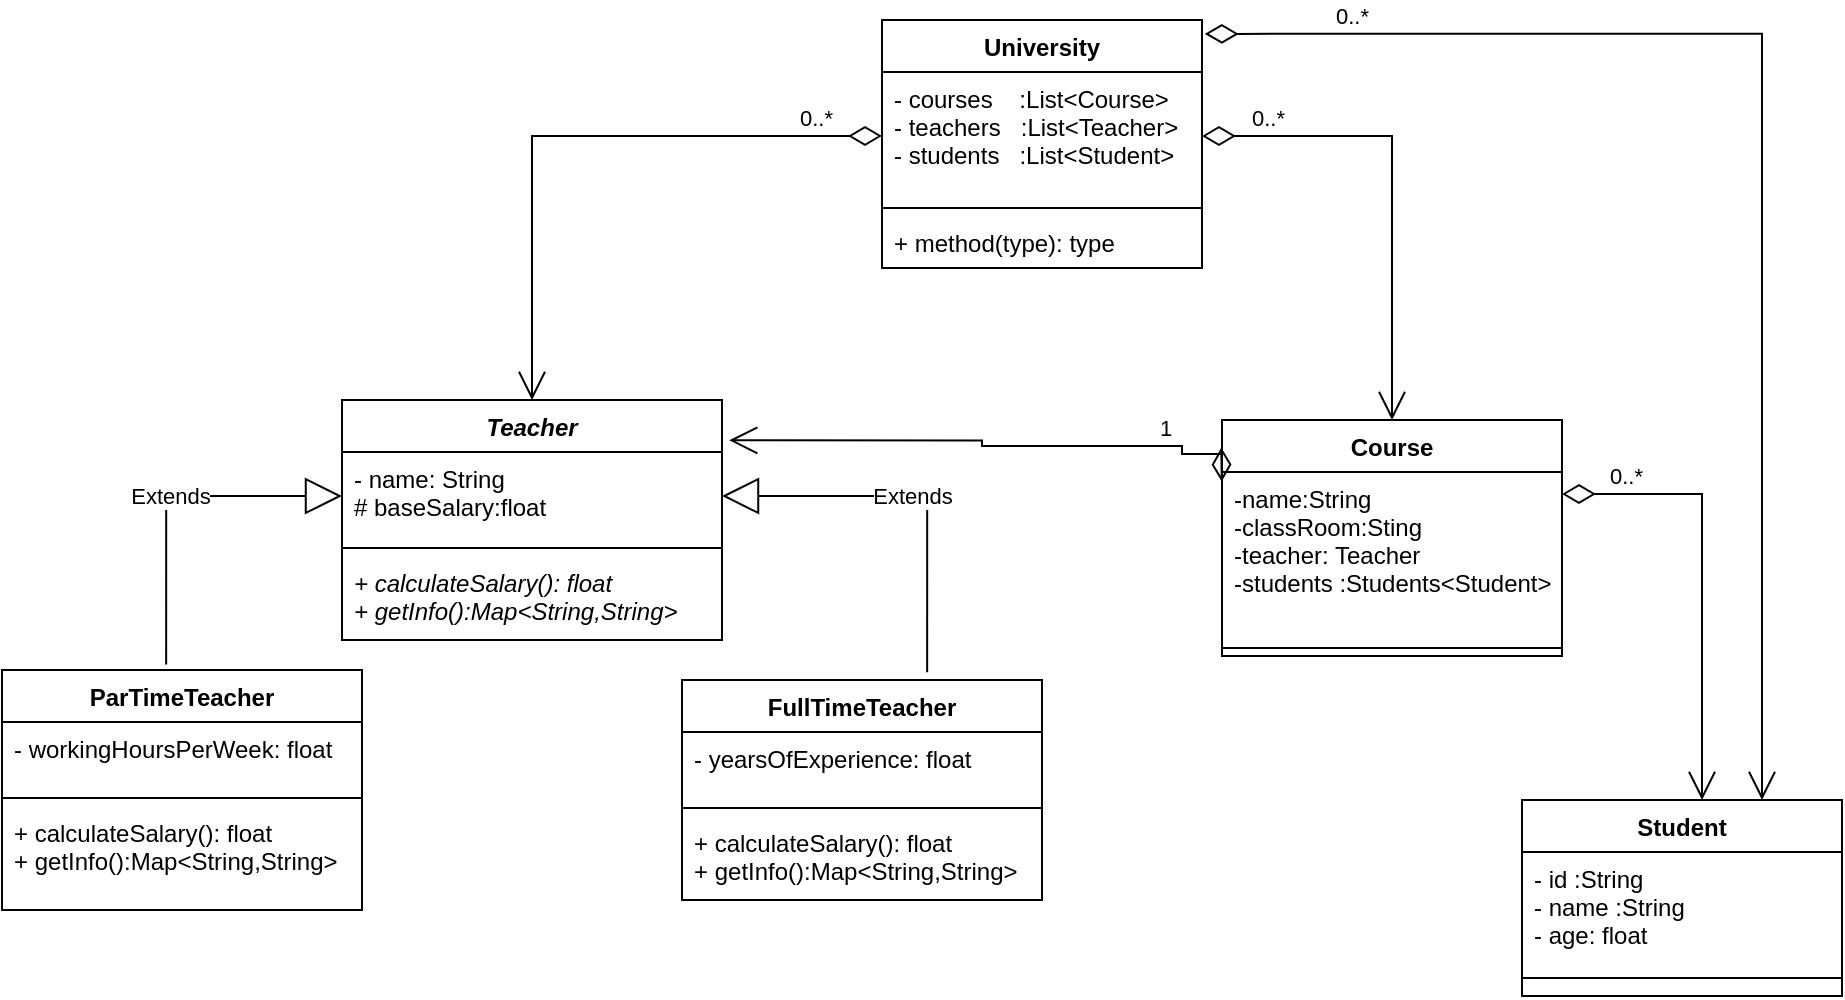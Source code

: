 <mxfile version="15.5.4" type="device"><diagram id="-78miWyJ6WiRi0RIiGMA" name="Page-1"><mxGraphModel dx="2249" dy="804" grid="1" gridSize="10" guides="1" tooltips="1" connect="1" arrows="1" fold="1" page="1" pageScale="1" pageWidth="827" pageHeight="1169" math="0" shadow="0"><root><mxCell id="0"/><mxCell id="1" parent="0"/><mxCell id="RMaE_vzX4WJ8GaiOxR_T-1" value="University" style="swimlane;fontStyle=1;align=center;verticalAlign=top;childLayout=stackLayout;horizontal=1;startSize=26;horizontalStack=0;resizeParent=1;resizeParentMax=0;resizeLast=0;collapsible=1;marginBottom=0;" parent="1" vertex="1"><mxGeometry x="300" y="90" width="160" height="124" as="geometry"/></mxCell><mxCell id="RMaE_vzX4WJ8GaiOxR_T-2" value="- courses    :List&lt;Course&gt;&#10;- teachers   :List&lt;Teacher&gt;&#10;- students   :List&lt;Student&gt;&#10;" style="text;strokeColor=none;fillColor=none;align=left;verticalAlign=top;spacingLeft=4;spacingRight=4;overflow=hidden;rotatable=0;points=[[0,0.5],[1,0.5]];portConstraint=eastwest;" parent="RMaE_vzX4WJ8GaiOxR_T-1" vertex="1"><mxGeometry y="26" width="160" height="64" as="geometry"/></mxCell><mxCell id="RMaE_vzX4WJ8GaiOxR_T-3" value="" style="line;strokeWidth=1;fillColor=none;align=left;verticalAlign=middle;spacingTop=-1;spacingLeft=3;spacingRight=3;rotatable=0;labelPosition=right;points=[];portConstraint=eastwest;" parent="RMaE_vzX4WJ8GaiOxR_T-1" vertex="1"><mxGeometry y="90" width="160" height="8" as="geometry"/></mxCell><mxCell id="RMaE_vzX4WJ8GaiOxR_T-4" value="+ method(type): type" style="text;strokeColor=none;fillColor=none;align=left;verticalAlign=top;spacingLeft=4;spacingRight=4;overflow=hidden;rotatable=0;points=[[0,0.5],[1,0.5]];portConstraint=eastwest;" parent="RMaE_vzX4WJ8GaiOxR_T-1" vertex="1"><mxGeometry y="98" width="160" height="26" as="geometry"/></mxCell><mxCell id="RMaE_vzX4WJ8GaiOxR_T-5" value="Teacher" style="swimlane;fontStyle=3;align=center;verticalAlign=top;childLayout=stackLayout;horizontal=1;startSize=26;horizontalStack=0;resizeParent=1;resizeParentMax=0;resizeLast=0;collapsible=1;marginBottom=0;" parent="1" vertex="1"><mxGeometry x="30" y="280" width="190" height="120" as="geometry"/></mxCell><mxCell id="RMaE_vzX4WJ8GaiOxR_T-6" value="- name: String&#10;# baseSalary:float" style="text;strokeColor=none;fillColor=none;align=left;verticalAlign=top;spacingLeft=4;spacingRight=4;overflow=hidden;rotatable=0;points=[[0,0.5],[1,0.5]];portConstraint=eastwest;" parent="RMaE_vzX4WJ8GaiOxR_T-5" vertex="1"><mxGeometry y="26" width="190" height="44" as="geometry"/></mxCell><mxCell id="RMaE_vzX4WJ8GaiOxR_T-7" value="" style="line;strokeWidth=1;fillColor=none;align=left;verticalAlign=middle;spacingTop=-1;spacingLeft=3;spacingRight=3;rotatable=0;labelPosition=right;points=[];portConstraint=eastwest;" parent="RMaE_vzX4WJ8GaiOxR_T-5" vertex="1"><mxGeometry y="70" width="190" height="8" as="geometry"/></mxCell><mxCell id="RMaE_vzX4WJ8GaiOxR_T-8" value="+ calculateSalary(): float&#10;+ getInfo():Map&lt;String,String&gt;" style="text;strokeColor=none;fillColor=none;align=left;verticalAlign=top;spacingLeft=4;spacingRight=4;overflow=hidden;rotatable=0;points=[[0,0.5],[1,0.5]];portConstraint=eastwest;fontStyle=2" parent="RMaE_vzX4WJ8GaiOxR_T-5" vertex="1"><mxGeometry y="78" width="190" height="42" as="geometry"/></mxCell><mxCell id="RMaE_vzX4WJ8GaiOxR_T-9" value="ParTimeTeacher" style="swimlane;fontStyle=1;align=center;verticalAlign=top;childLayout=stackLayout;horizontal=1;startSize=26;horizontalStack=0;resizeParent=1;resizeParentMax=0;resizeLast=0;collapsible=1;marginBottom=0;" parent="1" vertex="1"><mxGeometry x="-140" y="415" width="180" height="120" as="geometry"/></mxCell><mxCell id="RMaE_vzX4WJ8GaiOxR_T-10" value="- workingHoursPerWeek: float&#10;" style="text;strokeColor=none;fillColor=none;align=left;verticalAlign=top;spacingLeft=4;spacingRight=4;overflow=hidden;rotatable=0;points=[[0,0.5],[1,0.5]];portConstraint=eastwest;" parent="RMaE_vzX4WJ8GaiOxR_T-9" vertex="1"><mxGeometry y="26" width="180" height="34" as="geometry"/></mxCell><mxCell id="RMaE_vzX4WJ8GaiOxR_T-11" value="" style="line;strokeWidth=1;fillColor=none;align=left;verticalAlign=middle;spacingTop=-1;spacingLeft=3;spacingRight=3;rotatable=0;labelPosition=right;points=[];portConstraint=eastwest;" parent="RMaE_vzX4WJ8GaiOxR_T-9" vertex="1"><mxGeometry y="60" width="180" height="8" as="geometry"/></mxCell><mxCell id="RMaE_vzX4WJ8GaiOxR_T-12" value="+ calculateSalary(): float&#10;+ getInfo():Map&lt;String,String&gt;" style="text;strokeColor=none;fillColor=none;align=left;verticalAlign=top;spacingLeft=4;spacingRight=4;overflow=hidden;rotatable=0;points=[[0,0.5],[1,0.5]];portConstraint=eastwest;" parent="RMaE_vzX4WJ8GaiOxR_T-9" vertex="1"><mxGeometry y="68" width="180" height="52" as="geometry"/></mxCell><mxCell id="RMaE_vzX4WJ8GaiOxR_T-13" value="FullTimeTeacher" style="swimlane;fontStyle=1;align=center;verticalAlign=top;childLayout=stackLayout;horizontal=1;startSize=26;horizontalStack=0;resizeParent=1;resizeParentMax=0;resizeLast=0;collapsible=1;marginBottom=0;" parent="1" vertex="1"><mxGeometry x="200" y="420" width="180" height="110" as="geometry"/></mxCell><mxCell id="RMaE_vzX4WJ8GaiOxR_T-14" value="- yearsOfExperience: float&#10;" style="text;strokeColor=none;fillColor=none;align=left;verticalAlign=top;spacingLeft=4;spacingRight=4;overflow=hidden;rotatable=0;points=[[0,0.5],[1,0.5]];portConstraint=eastwest;" parent="RMaE_vzX4WJ8GaiOxR_T-13" vertex="1"><mxGeometry y="26" width="180" height="34" as="geometry"/></mxCell><mxCell id="RMaE_vzX4WJ8GaiOxR_T-15" value="" style="line;strokeWidth=1;fillColor=none;align=left;verticalAlign=middle;spacingTop=-1;spacingLeft=3;spacingRight=3;rotatable=0;labelPosition=right;points=[];portConstraint=eastwest;" parent="RMaE_vzX4WJ8GaiOxR_T-13" vertex="1"><mxGeometry y="60" width="180" height="8" as="geometry"/></mxCell><mxCell id="RMaE_vzX4WJ8GaiOxR_T-16" value="+ calculateSalary(): float&#10;+ getInfo():Map&lt;String,String&gt;" style="text;strokeColor=none;fillColor=none;align=left;verticalAlign=top;spacingLeft=4;spacingRight=4;overflow=hidden;rotatable=0;points=[[0,0.5],[1,0.5]];portConstraint=eastwest;" parent="RMaE_vzX4WJ8GaiOxR_T-13" vertex="1"><mxGeometry y="68" width="180" height="42" as="geometry"/></mxCell><mxCell id="RMaE_vzX4WJ8GaiOxR_T-17" value="Course" style="swimlane;fontStyle=1;align=center;verticalAlign=top;childLayout=stackLayout;horizontal=1;startSize=26;horizontalStack=0;resizeParent=1;resizeParentMax=0;resizeLast=0;collapsible=1;marginBottom=0;" parent="1" vertex="1"><mxGeometry x="470" y="290" width="170" height="118" as="geometry"/></mxCell><mxCell id="RMaE_vzX4WJ8GaiOxR_T-18" value="-name:String&#10;-classRoom:Sting&#10;-teacher: Teacher&#10;-students :Students&lt;Student&gt;&#10;" style="text;strokeColor=none;fillColor=none;align=left;verticalAlign=top;spacingLeft=4;spacingRight=4;overflow=hidden;rotatable=0;points=[[0,0.5],[1,0.5]];portConstraint=eastwest;" parent="RMaE_vzX4WJ8GaiOxR_T-17" vertex="1"><mxGeometry y="26" width="170" height="84" as="geometry"/></mxCell><mxCell id="RMaE_vzX4WJ8GaiOxR_T-19" value="" style="line;strokeWidth=1;fillColor=none;align=left;verticalAlign=middle;spacingTop=-1;spacingLeft=3;spacingRight=3;rotatable=0;labelPosition=right;points=[];portConstraint=eastwest;" parent="RMaE_vzX4WJ8GaiOxR_T-17" vertex="1"><mxGeometry y="110" width="170" height="8" as="geometry"/></mxCell><mxCell id="RMaE_vzX4WJ8GaiOxR_T-21" value="Student" style="swimlane;fontStyle=1;align=center;verticalAlign=top;childLayout=stackLayout;horizontal=1;startSize=26;horizontalStack=0;resizeParent=1;resizeParentMax=0;resizeLast=0;collapsible=1;marginBottom=0;" parent="1" vertex="1"><mxGeometry x="620" y="480" width="160" height="98" as="geometry"/></mxCell><mxCell id="RMaE_vzX4WJ8GaiOxR_T-22" value="- id :String&#10;- name :String&#10;- age: float" style="text;strokeColor=none;fillColor=none;align=left;verticalAlign=top;spacingLeft=4;spacingRight=4;overflow=hidden;rotatable=0;points=[[0,0.5],[1,0.5]];portConstraint=eastwest;" parent="RMaE_vzX4WJ8GaiOxR_T-21" vertex="1"><mxGeometry y="26" width="160" height="54" as="geometry"/></mxCell><mxCell id="RMaE_vzX4WJ8GaiOxR_T-23" value="" style="line;strokeWidth=1;fillColor=none;align=left;verticalAlign=middle;spacingTop=-1;spacingLeft=3;spacingRight=3;rotatable=0;labelPosition=right;points=[];portConstraint=eastwest;" parent="RMaE_vzX4WJ8GaiOxR_T-21" vertex="1"><mxGeometry y="80" width="160" height="18" as="geometry"/></mxCell><mxCell id="RMaE_vzX4WJ8GaiOxR_T-30" value="Extends" style="endArrow=block;endSize=16;endFill=0;html=1;rounded=0;edgeStyle=orthogonalEdgeStyle;exitX=0.681;exitY=-0.035;exitDx=0;exitDy=0;exitPerimeter=0;" parent="1" source="RMaE_vzX4WJ8GaiOxR_T-13" target="RMaE_vzX4WJ8GaiOxR_T-6" edge="1"><mxGeometry width="160" relative="1" as="geometry"><mxPoint x="430" y="410" as="sourcePoint"/><mxPoint x="590" y="410" as="targetPoint"/></mxGeometry></mxCell><mxCell id="RMaE_vzX4WJ8GaiOxR_T-31" value="Extends" style="endArrow=block;endSize=16;endFill=0;html=1;rounded=0;edgeStyle=orthogonalEdgeStyle;entryX=0;entryY=0.5;entryDx=0;entryDy=0;exitX=0.456;exitY=-0.023;exitDx=0;exitDy=0;exitPerimeter=0;" parent="1" source="RMaE_vzX4WJ8GaiOxR_T-9" target="RMaE_vzX4WJ8GaiOxR_T-6" edge="1"><mxGeometry width="160" relative="1" as="geometry"><mxPoint x="430" y="410" as="sourcePoint"/><mxPoint x="590" y="410" as="targetPoint"/></mxGeometry></mxCell><mxCell id="RMaE_vzX4WJ8GaiOxR_T-32" value="0..*" style="endArrow=open;html=1;endSize=12;startArrow=diamondThin;startSize=14;startFill=0;edgeStyle=orthogonalEdgeStyle;align=left;verticalAlign=bottom;rounded=0;exitX=0;exitY=0.5;exitDx=0;exitDy=0;" parent="1" source="RMaE_vzX4WJ8GaiOxR_T-2" target="RMaE_vzX4WJ8GaiOxR_T-5" edge="1"><mxGeometry x="-0.716" relative="1" as="geometry"><mxPoint x="100" y="190" as="sourcePoint"/><mxPoint x="260" y="190" as="targetPoint"/><mxPoint as="offset"/></mxGeometry></mxCell><mxCell id="RMaE_vzX4WJ8GaiOxR_T-33" value="0..*" style="endArrow=open;html=1;endSize=12;startArrow=diamondThin;startSize=14;startFill=0;edgeStyle=orthogonalEdgeStyle;align=left;verticalAlign=bottom;rounded=0;entryX=0.5;entryY=0;entryDx=0;entryDy=0;exitX=1;exitY=0.5;exitDx=0;exitDy=0;" parent="1" source="RMaE_vzX4WJ8GaiOxR_T-2" target="RMaE_vzX4WJ8GaiOxR_T-17" edge="1"><mxGeometry x="-0.807" relative="1" as="geometry"><mxPoint x="530" y="160" as="sourcePoint"/><mxPoint x="140" y="280" as="targetPoint"/><Array as="points"><mxPoint x="555" y="148"/></Array><mxPoint as="offset"/></mxGeometry></mxCell><mxCell id="RMaE_vzX4WJ8GaiOxR_T-34" value="0..*" style="endArrow=open;html=1;endSize=12;startArrow=diamondThin;startSize=14;startFill=0;edgeStyle=orthogonalEdgeStyle;align=left;verticalAlign=bottom;rounded=0;entryX=0.75;entryY=0;entryDx=0;entryDy=0;exitX=1.009;exitY=0.056;exitDx=0;exitDy=0;exitPerimeter=0;" parent="1" source="RMaE_vzX4WJ8GaiOxR_T-1" target="RMaE_vzX4WJ8GaiOxR_T-21" edge="1"><mxGeometry x="-0.807" relative="1" as="geometry"><mxPoint x="470" y="100" as="sourcePoint"/><mxPoint x="550" y="290" as="targetPoint"/><Array as="points"><mxPoint x="740" y="97"/></Array><mxPoint as="offset"/></mxGeometry></mxCell><mxCell id="RMaE_vzX4WJ8GaiOxR_T-36" value="1" style="endArrow=open;html=1;endSize=12;startArrow=diamondThin;startSize=14;startFill=0;edgeStyle=orthogonalEdgeStyle;align=left;verticalAlign=bottom;rounded=0;entryX=1.019;entryY=0.168;entryDx=0;entryDy=0;exitX=-0.002;exitY=0.117;exitDx=0;exitDy=0;exitPerimeter=0;entryPerimeter=0;" parent="1" source="RMaE_vzX4WJ8GaiOxR_T-17" target="RMaE_vzX4WJ8GaiOxR_T-5" edge="1"><mxGeometry x="-0.686" relative="1" as="geometry"><mxPoint x="350" y="310" as="sourcePoint"/><mxPoint x="440" y="452" as="targetPoint"/><Array as="points"><mxPoint x="470" y="307"/><mxPoint x="450" y="307"/><mxPoint x="450" y="303"/><mxPoint x="350" y="303"/><mxPoint x="350" y="300"/></Array><mxPoint as="offset"/></mxGeometry></mxCell><mxCell id="RMaE_vzX4WJ8GaiOxR_T-37" value="0..*" style="endArrow=open;html=1;endSize=12;startArrow=diamondThin;startSize=14;startFill=0;edgeStyle=orthogonalEdgeStyle;align=left;verticalAlign=bottom;rounded=0;" parent="1" source="RMaE_vzX4WJ8GaiOxR_T-18" target="RMaE_vzX4WJ8GaiOxR_T-21" edge="1"><mxGeometry x="-0.807" relative="1" as="geometry"><mxPoint x="660" y="327" as="sourcePoint"/><mxPoint x="710" y="384" as="targetPoint"/><Array as="points"><mxPoint x="710" y="327"/></Array><mxPoint as="offset"/></mxGeometry></mxCell></root></mxGraphModel></diagram></mxfile>